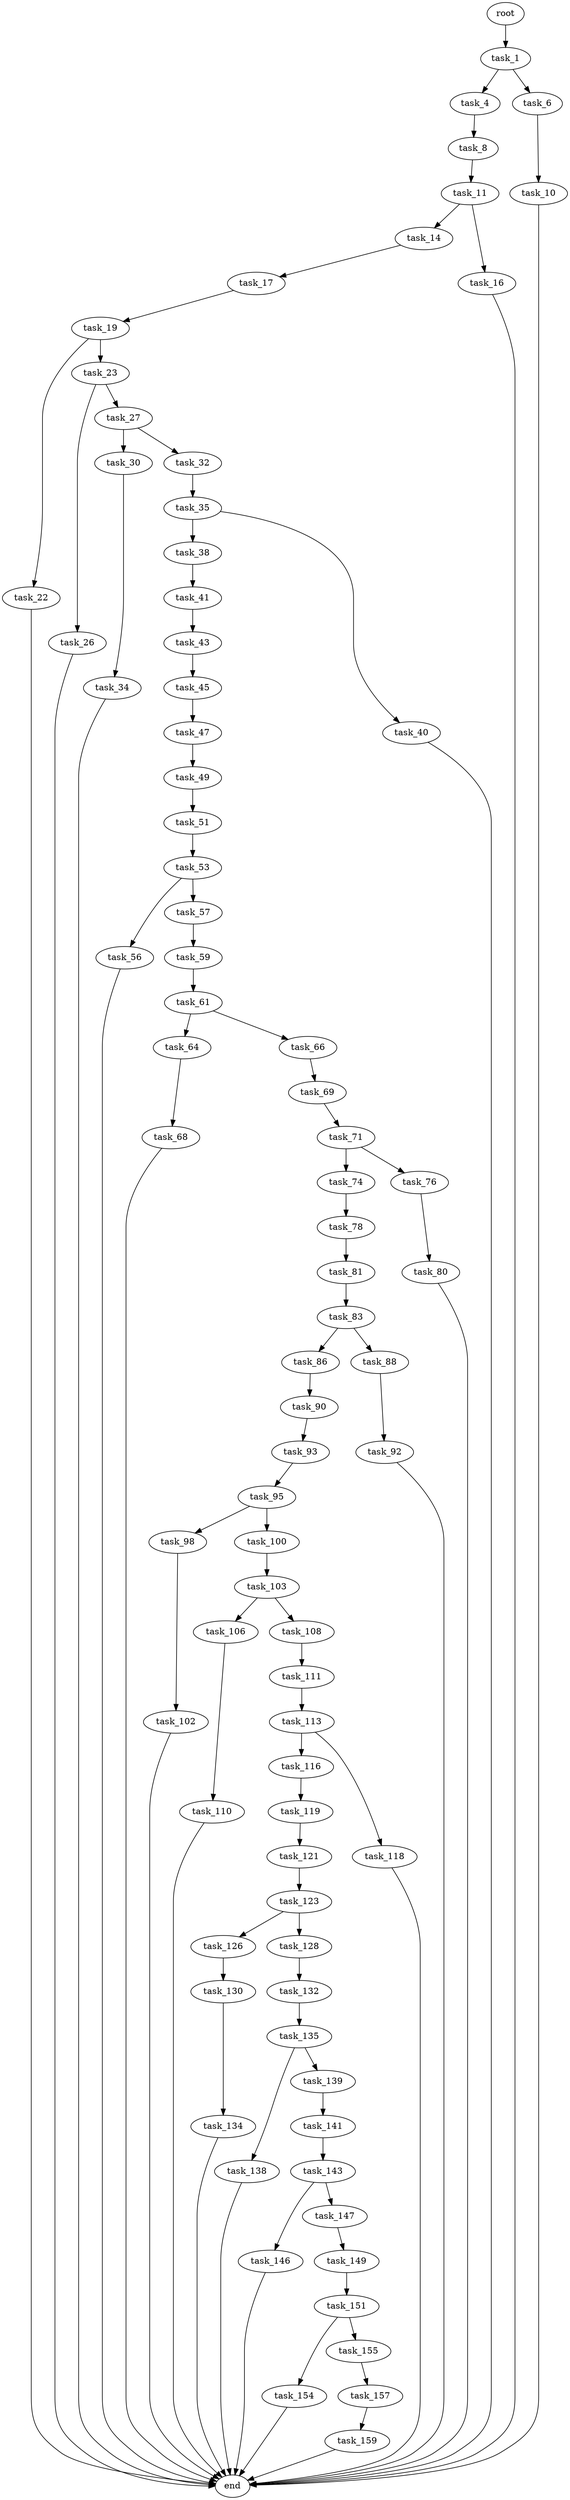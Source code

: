 digraph G {
  root [size="0.000000"];
  task_1 [size="162097214679.000000"];
  task_4 [size="1073741824000.000000"];
  task_6 [size="27051316374.000000"];
  task_8 [size="27497319294.000000"];
  task_10 [size="8589934592.000000"];
  task_11 [size="28991029248.000000"];
  end [size="0.000000"];
  task_14 [size="26295544230.000000"];
  task_16 [size="28991029248.000000"];
  task_17 [size="32726745902.000000"];
  task_19 [size="18168147750.000000"];
  task_22 [size="45046550047.000000"];
  task_23 [size="389044517056.000000"];
  task_26 [size="1073741824000.000000"];
  task_27 [size="549755813888.000000"];
  task_30 [size="63282518050.000000"];
  task_32 [size="746175256887.000000"];
  task_34 [size="4307714813.000000"];
  task_35 [size="549755813888.000000"];
  task_38 [size="28991029248.000000"];
  task_40 [size="212232808892.000000"];
  task_41 [size="264730811113.000000"];
  task_43 [size="134217728000.000000"];
  task_45 [size="13340309680.000000"];
  task_47 [size="9970897642.000000"];
  task_49 [size="216591358922.000000"];
  task_51 [size="549755813888.000000"];
  task_53 [size="782757789696.000000"];
  task_56 [size="1005542223.000000"];
  task_57 [size="68719476736.000000"];
  task_59 [size="231928233984.000000"];
  task_61 [size="8589934592.000000"];
  task_64 [size="711290444805.000000"];
  task_66 [size="231928233984.000000"];
  task_68 [size="558875593.000000"];
  task_69 [size="2951359086.000000"];
  task_71 [size="25362939165.000000"];
  task_74 [size="9375546525.000000"];
  task_76 [size="68719476736.000000"];
  task_78 [size="771787633084.000000"];
  task_80 [size="368293445632.000000"];
  task_81 [size="951576182061.000000"];
  task_83 [size="2281130474.000000"];
  task_86 [size="368293445632.000000"];
  task_88 [size="755126653.000000"];
  task_90 [size="68719476736.000000"];
  task_92 [size="57961337543.000000"];
  task_93 [size="470655366273.000000"];
  task_95 [size="8589934592.000000"];
  task_98 [size="2857563878.000000"];
  task_100 [size="36909837676.000000"];
  task_102 [size="3179558709.000000"];
  task_103 [size="368293445632.000000"];
  task_106 [size="39913769709.000000"];
  task_108 [size="8589934592.000000"];
  task_110 [size="3526048016.000000"];
  task_111 [size="1073741824000.000000"];
  task_113 [size="624395899199.000000"];
  task_116 [size="134217728000.000000"];
  task_118 [size="8589934592.000000"];
  task_119 [size="16783892990.000000"];
  task_121 [size="6732909796.000000"];
  task_123 [size="144913705296.000000"];
  task_126 [size="368293445632.000000"];
  task_128 [size="261722978099.000000"];
  task_130 [size="5148597178.000000"];
  task_132 [size="81457206023.000000"];
  task_134 [size="134217728000.000000"];
  task_135 [size="82175671636.000000"];
  task_138 [size="17353413530.000000"];
  task_139 [size="178289409420.000000"];
  task_141 [size="251002603195.000000"];
  task_143 [size="782757789696.000000"];
  task_146 [size="113476486812.000000"];
  task_147 [size="231928233984.000000"];
  task_149 [size="134217728000.000000"];
  task_151 [size="3281456557.000000"];
  task_154 [size="3067966754.000000"];
  task_155 [size="39616908638.000000"];
  task_157 [size="366539646422.000000"];
  task_159 [size="1073741824000.000000"];

  root -> task_1 [size="1.000000"];
  task_1 -> task_4 [size="411041792.000000"];
  task_1 -> task_6 [size="411041792.000000"];
  task_4 -> task_8 [size="838860800.000000"];
  task_6 -> task_10 [size="33554432.000000"];
  task_8 -> task_11 [size="536870912.000000"];
  task_10 -> end [size="1.000000"];
  task_11 -> task_14 [size="75497472.000000"];
  task_11 -> task_16 [size="75497472.000000"];
  task_14 -> task_17 [size="536870912.000000"];
  task_16 -> end [size="1.000000"];
  task_17 -> task_19 [size="536870912.000000"];
  task_19 -> task_22 [size="536870912.000000"];
  task_19 -> task_23 [size="536870912.000000"];
  task_22 -> end [size="1.000000"];
  task_23 -> task_26 [size="536870912.000000"];
  task_23 -> task_27 [size="536870912.000000"];
  task_26 -> end [size="1.000000"];
  task_27 -> task_30 [size="536870912.000000"];
  task_27 -> task_32 [size="536870912.000000"];
  task_30 -> task_34 [size="75497472.000000"];
  task_32 -> task_35 [size="838860800.000000"];
  task_34 -> end [size="1.000000"];
  task_35 -> task_38 [size="536870912.000000"];
  task_35 -> task_40 [size="536870912.000000"];
  task_38 -> task_41 [size="75497472.000000"];
  task_40 -> end [size="1.000000"];
  task_41 -> task_43 [size="209715200.000000"];
  task_43 -> task_45 [size="209715200.000000"];
  task_45 -> task_47 [size="33554432.000000"];
  task_47 -> task_49 [size="301989888.000000"];
  task_49 -> task_51 [size="411041792.000000"];
  task_51 -> task_53 [size="536870912.000000"];
  task_53 -> task_56 [size="679477248.000000"];
  task_53 -> task_57 [size="679477248.000000"];
  task_56 -> end [size="1.000000"];
  task_57 -> task_59 [size="134217728.000000"];
  task_59 -> task_61 [size="301989888.000000"];
  task_61 -> task_64 [size="33554432.000000"];
  task_61 -> task_66 [size="33554432.000000"];
  task_64 -> task_68 [size="679477248.000000"];
  task_66 -> task_69 [size="301989888.000000"];
  task_68 -> end [size="1.000000"];
  task_69 -> task_71 [size="134217728.000000"];
  task_71 -> task_74 [size="33554432.000000"];
  task_71 -> task_76 [size="33554432.000000"];
  task_74 -> task_78 [size="209715200.000000"];
  task_76 -> task_80 [size="134217728.000000"];
  task_78 -> task_81 [size="536870912.000000"];
  task_80 -> end [size="1.000000"];
  task_81 -> task_83 [size="838860800.000000"];
  task_83 -> task_86 [size="75497472.000000"];
  task_83 -> task_88 [size="75497472.000000"];
  task_86 -> task_90 [size="411041792.000000"];
  task_88 -> task_92 [size="75497472.000000"];
  task_90 -> task_93 [size="134217728.000000"];
  task_92 -> end [size="1.000000"];
  task_93 -> task_95 [size="301989888.000000"];
  task_95 -> task_98 [size="33554432.000000"];
  task_95 -> task_100 [size="33554432.000000"];
  task_98 -> task_102 [size="134217728.000000"];
  task_100 -> task_103 [size="679477248.000000"];
  task_102 -> end [size="1.000000"];
  task_103 -> task_106 [size="411041792.000000"];
  task_103 -> task_108 [size="411041792.000000"];
  task_106 -> task_110 [size="33554432.000000"];
  task_108 -> task_111 [size="33554432.000000"];
  task_110 -> end [size="1.000000"];
  task_111 -> task_113 [size="838860800.000000"];
  task_113 -> task_116 [size="411041792.000000"];
  task_113 -> task_118 [size="411041792.000000"];
  task_116 -> task_119 [size="209715200.000000"];
  task_118 -> end [size="1.000000"];
  task_119 -> task_121 [size="536870912.000000"];
  task_121 -> task_123 [size="536870912.000000"];
  task_123 -> task_126 [size="134217728.000000"];
  task_123 -> task_128 [size="134217728.000000"];
  task_126 -> task_130 [size="411041792.000000"];
  task_128 -> task_132 [size="209715200.000000"];
  task_130 -> task_134 [size="134217728.000000"];
  task_132 -> task_135 [size="75497472.000000"];
  task_134 -> end [size="1.000000"];
  task_135 -> task_138 [size="75497472.000000"];
  task_135 -> task_139 [size="75497472.000000"];
  task_138 -> end [size="1.000000"];
  task_139 -> task_141 [size="134217728.000000"];
  task_141 -> task_143 [size="301989888.000000"];
  task_143 -> task_146 [size="679477248.000000"];
  task_143 -> task_147 [size="679477248.000000"];
  task_146 -> end [size="1.000000"];
  task_147 -> task_149 [size="301989888.000000"];
  task_149 -> task_151 [size="209715200.000000"];
  task_151 -> task_154 [size="134217728.000000"];
  task_151 -> task_155 [size="134217728.000000"];
  task_154 -> end [size="1.000000"];
  task_155 -> task_157 [size="679477248.000000"];
  task_157 -> task_159 [size="411041792.000000"];
  task_159 -> end [size="1.000000"];
}
